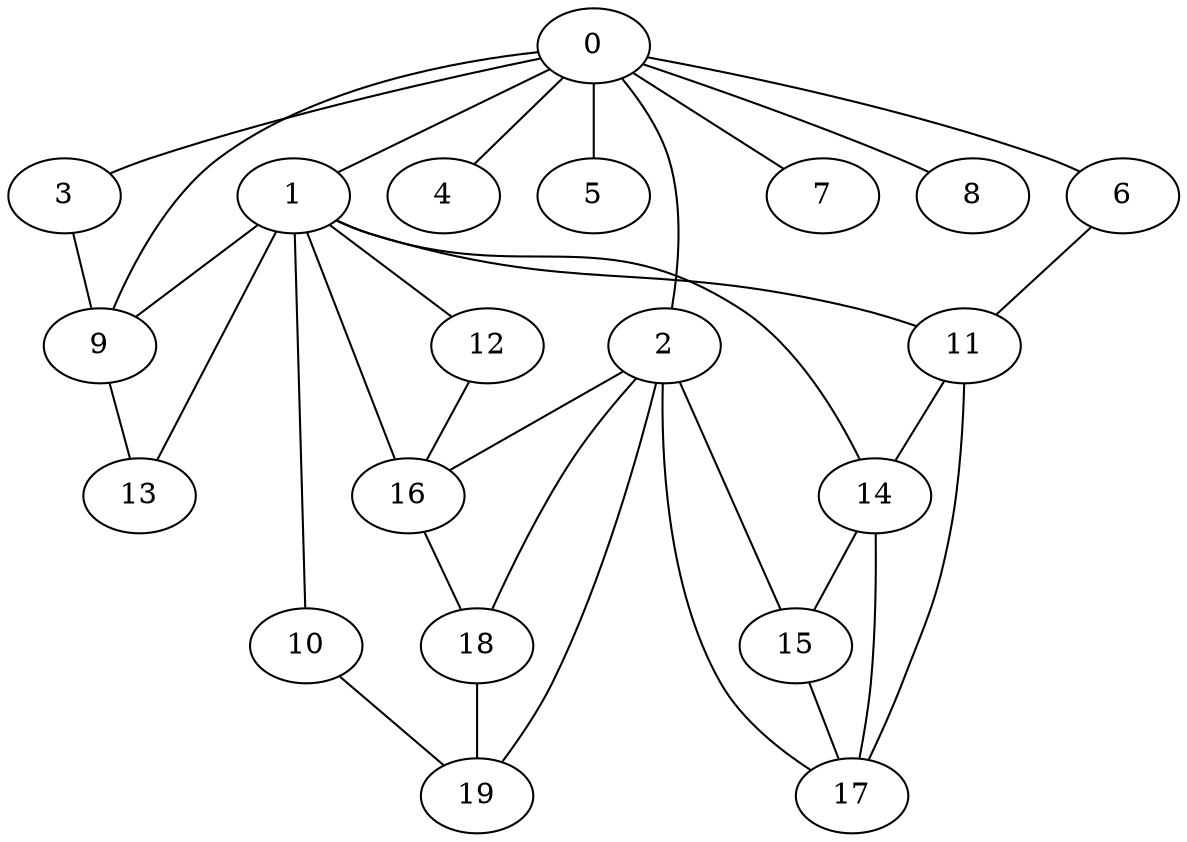 graph graphname {0--1
0--2
0--3
0--4
0--5
0--6
0--7
0--8
0--9
1--9
1--10
1--11
1--12
1--13
1--14
1--16
2--15
2--16
2--17
2--18
2--19
3--9
6--11
9--13
10--19
11--14
11--17
12--16
14--15
14--17
15--17
16--18
18--19
}